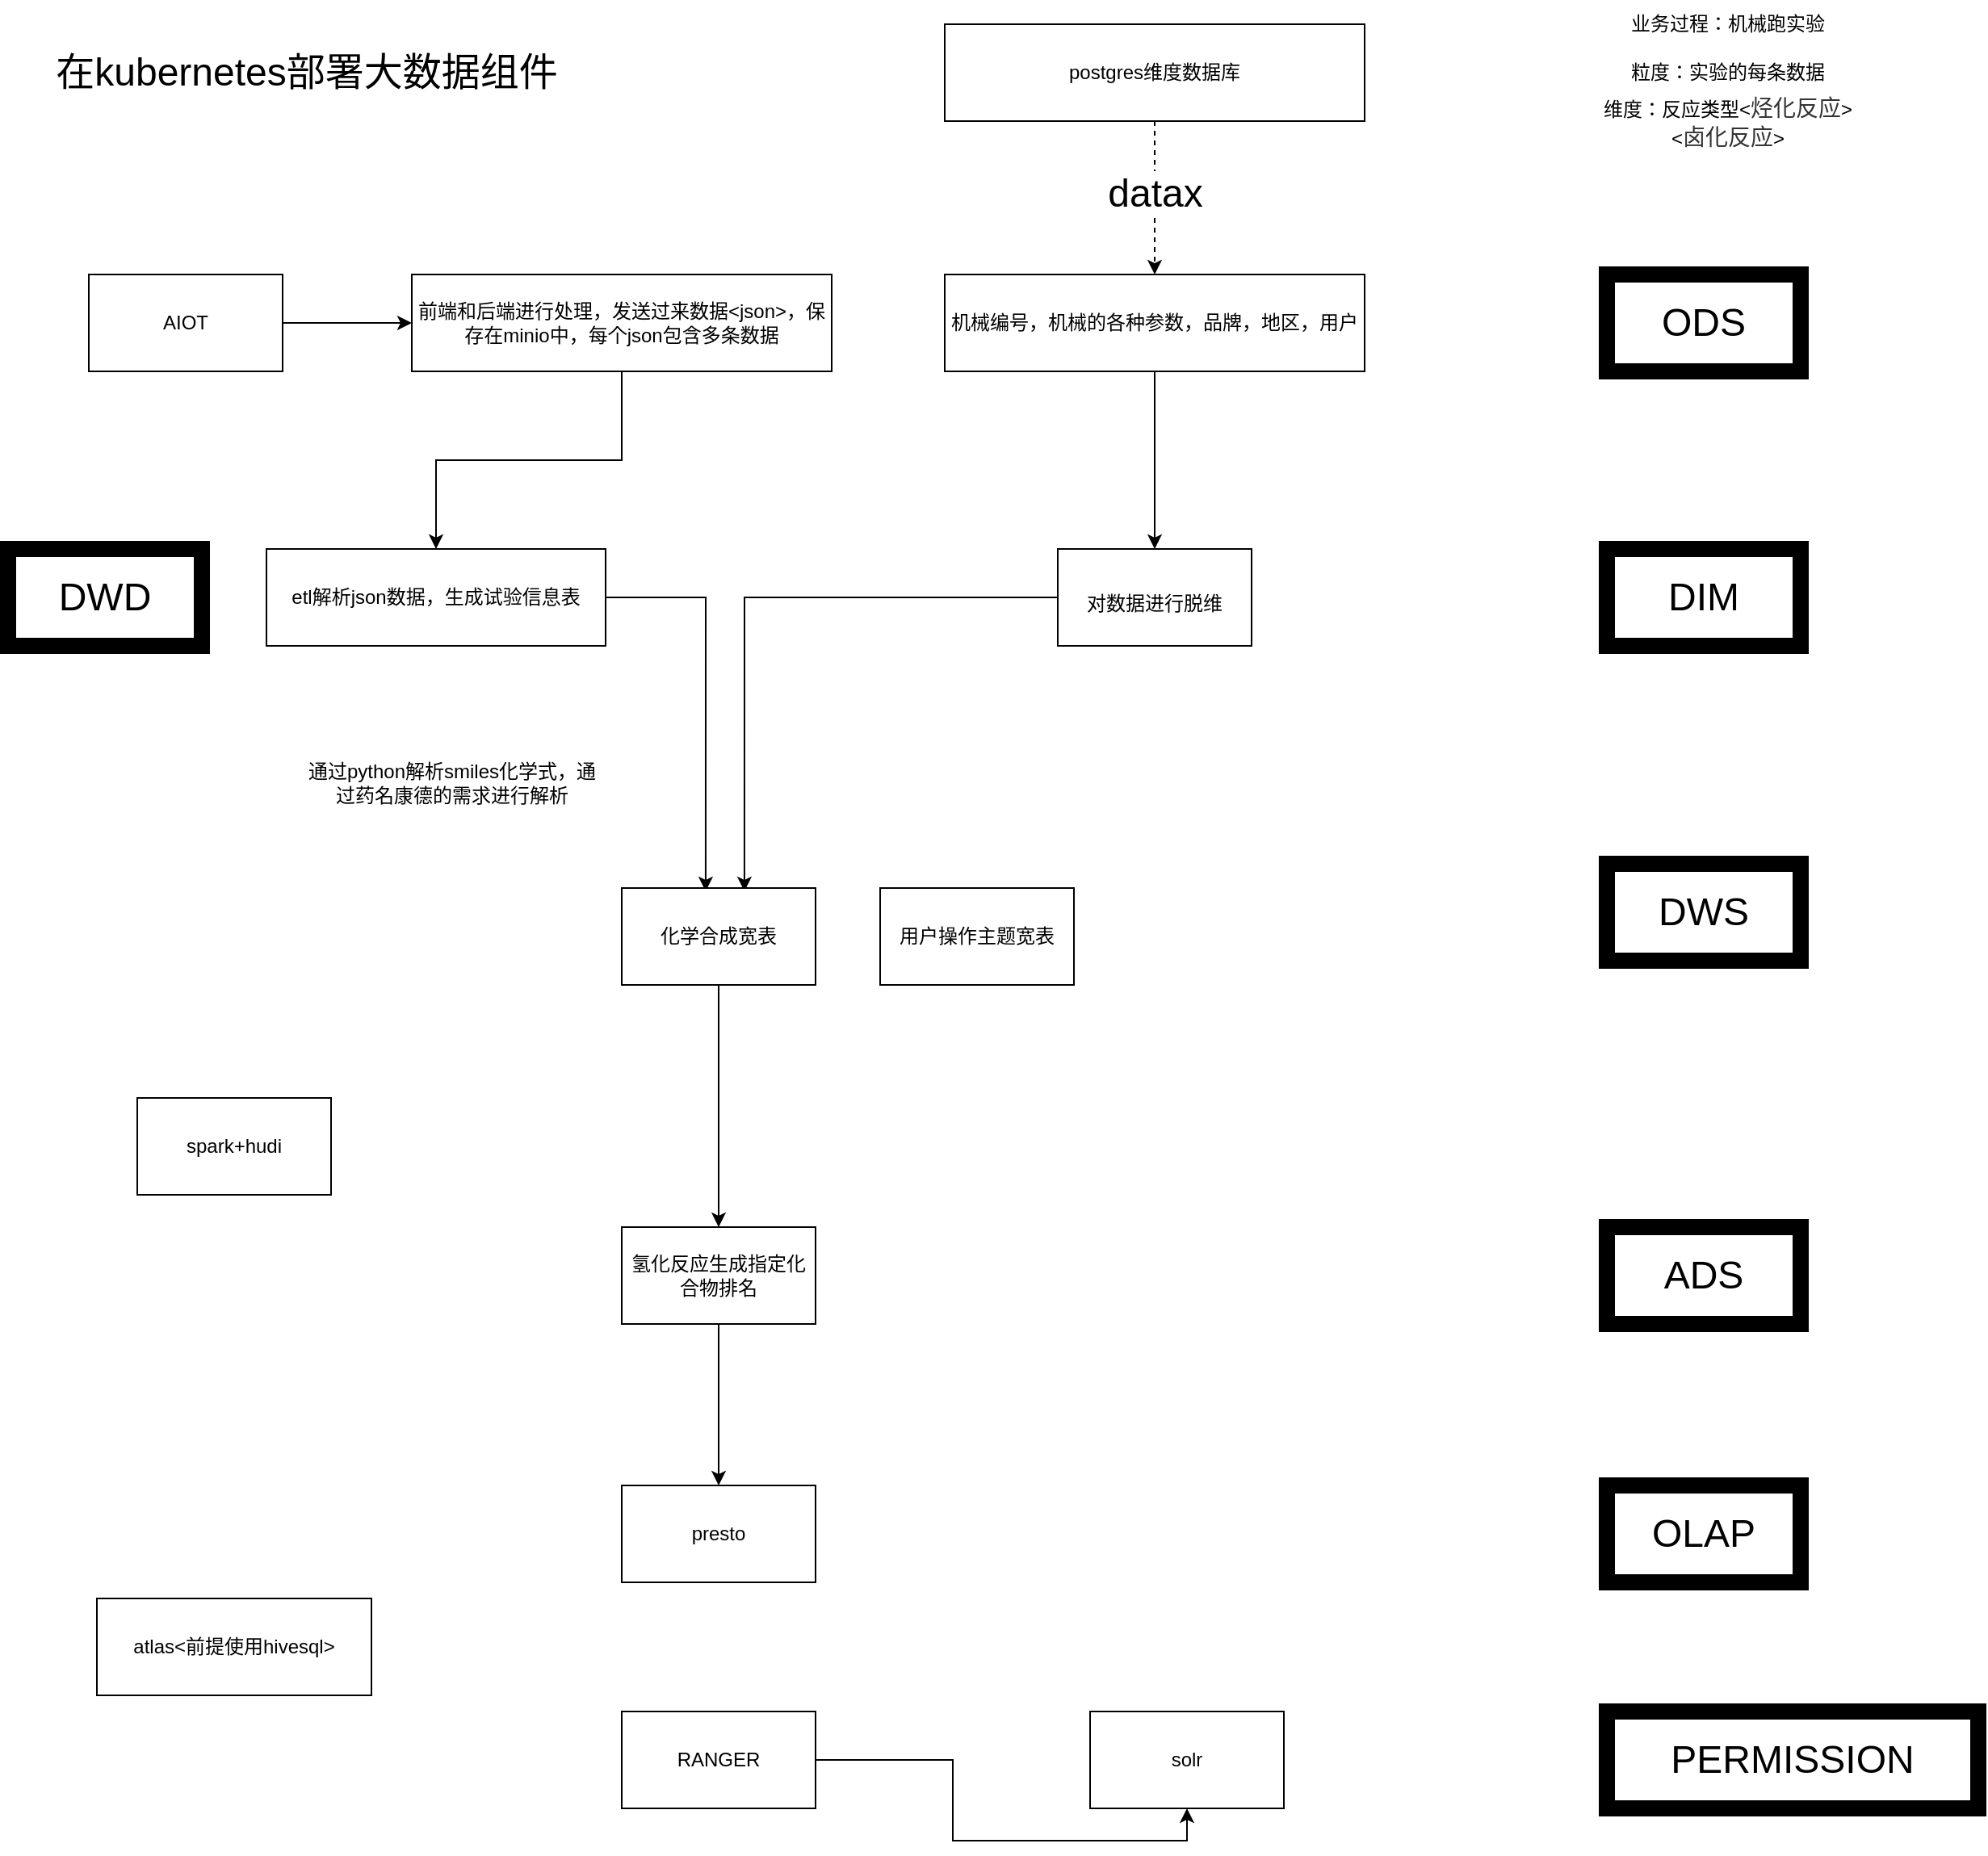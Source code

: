 <mxfile version="20.3.3" type="github">
  <diagram id="z6v2GLwJcr1RVWPMgsSu" name="第 1 页">
    <mxGraphModel dx="2062" dy="1114" grid="1" gridSize="10" guides="1" tooltips="1" connect="1" arrows="1" fold="1" page="1" pageScale="1" pageWidth="827" pageHeight="1169" math="0" shadow="0">
      <root>
        <mxCell id="0" />
        <mxCell id="1" parent="0" />
        <mxCell id="zGq7iu-F4wOOnfH0Mpae-4" value="" style="edgeStyle=orthogonalEdgeStyle;rounded=0;orthogonalLoop=1;jettySize=auto;html=1;fontSize=24;" edge="1" parent="1" source="zGq7iu-F4wOOnfH0Mpae-1" target="zGq7iu-F4wOOnfH0Mpae-3">
          <mxGeometry relative="1" as="geometry" />
        </mxCell>
        <mxCell id="zGq7iu-F4wOOnfH0Mpae-1" value="AIOT" style="rounded=0;whiteSpace=wrap;html=1;" vertex="1" parent="1">
          <mxGeometry x="70" y="190" width="120" height="60" as="geometry" />
        </mxCell>
        <mxCell id="zGq7iu-F4wOOnfH0Mpae-2" value="&lt;font style=&quot;font-size: 24px;&quot;&gt;在kubernetes部署大数据组件&lt;/font&gt;" style="text;html=1;strokeColor=none;fillColor=none;align=center;verticalAlign=middle;whiteSpace=wrap;rounded=0;strokeWidth=10;" vertex="1" parent="1">
          <mxGeometry x="30" y="50" width="350" height="30" as="geometry" />
        </mxCell>
        <mxCell id="zGq7iu-F4wOOnfH0Mpae-6" value="" style="edgeStyle=orthogonalEdgeStyle;rounded=0;orthogonalLoop=1;jettySize=auto;html=1;fontSize=24;" edge="1" parent="1" source="zGq7iu-F4wOOnfH0Mpae-3" target="zGq7iu-F4wOOnfH0Mpae-5">
          <mxGeometry relative="1" as="geometry" />
        </mxCell>
        <mxCell id="zGq7iu-F4wOOnfH0Mpae-3" value="前端和后端进行处理，发送过来数据&amp;lt;json&amp;gt;，保存在minio中，每个json包含多条数据" style="whiteSpace=wrap;html=1;rounded=0;" vertex="1" parent="1">
          <mxGeometry x="270" y="190" width="260" height="60" as="geometry" />
        </mxCell>
        <mxCell id="zGq7iu-F4wOOnfH0Mpae-25" style="edgeStyle=orthogonalEdgeStyle;rounded=0;orthogonalLoop=1;jettySize=auto;html=1;entryX=0.433;entryY=0.033;entryDx=0;entryDy=0;entryPerimeter=0;fontSize=12;" edge="1" parent="1" source="zGq7iu-F4wOOnfH0Mpae-5" target="zGq7iu-F4wOOnfH0Mpae-23">
          <mxGeometry relative="1" as="geometry" />
        </mxCell>
        <mxCell id="zGq7iu-F4wOOnfH0Mpae-5" value="etl解析json数据，生成试验信息表" style="whiteSpace=wrap;html=1;rounded=0;" vertex="1" parent="1">
          <mxGeometry x="180" y="360" width="210" height="60" as="geometry" />
        </mxCell>
        <mxCell id="zGq7iu-F4wOOnfH0Mpae-7" value="ODS" style="rounded=0;whiteSpace=wrap;html=1;strokeWidth=10;fontSize=24;" vertex="1" parent="1">
          <mxGeometry x="1010" y="190" width="120" height="60" as="geometry" />
        </mxCell>
        <mxCell id="zGq7iu-F4wOOnfH0Mpae-8" value="DWD" style="rounded=0;whiteSpace=wrap;html=1;strokeWidth=10;fontSize=24;" vertex="1" parent="1">
          <mxGeometry x="20" y="360" width="120" height="60" as="geometry" />
        </mxCell>
        <mxCell id="zGq7iu-F4wOOnfH0Mpae-17" style="edgeStyle=orthogonalEdgeStyle;rounded=0;orthogonalLoop=1;jettySize=auto;html=1;fontSize=24;entryX=0.5;entryY=0;entryDx=0;entryDy=0;" edge="1" parent="1" source="zGq7iu-F4wOOnfH0Mpae-10" target="zGq7iu-F4wOOnfH0Mpae-18">
          <mxGeometry relative="1" as="geometry">
            <mxPoint x="730" y="350" as="targetPoint" />
          </mxGeometry>
        </mxCell>
        <mxCell id="zGq7iu-F4wOOnfH0Mpae-10" value="机械编号，机械的各种参数，品牌，地区，用户" style="whiteSpace=wrap;html=1;rounded=0;" vertex="1" parent="1">
          <mxGeometry x="600" y="190" width="260" height="60" as="geometry" />
        </mxCell>
        <mxCell id="zGq7iu-F4wOOnfH0Mpae-13" style="edgeStyle=orthogonalEdgeStyle;rounded=0;orthogonalLoop=1;jettySize=auto;html=1;entryX=0.5;entryY=0;entryDx=0;entryDy=0;fontSize=24;dashed=1;" edge="1" parent="1" source="zGq7iu-F4wOOnfH0Mpae-12" target="zGq7iu-F4wOOnfH0Mpae-10">
          <mxGeometry relative="1" as="geometry" />
        </mxCell>
        <mxCell id="zGq7iu-F4wOOnfH0Mpae-15" value="datax" style="edgeLabel;html=1;align=center;verticalAlign=middle;resizable=0;points=[];fontSize=24;" vertex="1" connectable="0" parent="zGq7iu-F4wOOnfH0Mpae-13">
          <mxGeometry x="-0.305" y="-3" relative="1" as="geometry">
            <mxPoint x="3" y="12" as="offset" />
          </mxGeometry>
        </mxCell>
        <mxCell id="zGq7iu-F4wOOnfH0Mpae-12" value="postgres维度数据库" style="whiteSpace=wrap;html=1;rounded=0;" vertex="1" parent="1">
          <mxGeometry x="600" y="35" width="260" height="60" as="geometry" />
        </mxCell>
        <mxCell id="zGq7iu-F4wOOnfH0Mpae-26" style="edgeStyle=orthogonalEdgeStyle;rounded=0;orthogonalLoop=1;jettySize=auto;html=1;entryX=0.633;entryY=0.033;entryDx=0;entryDy=0;entryPerimeter=0;fontSize=12;" edge="1" parent="1" source="zGq7iu-F4wOOnfH0Mpae-18" target="zGq7iu-F4wOOnfH0Mpae-23">
          <mxGeometry relative="1" as="geometry" />
        </mxCell>
        <mxCell id="zGq7iu-F4wOOnfH0Mpae-18" value="&lt;font style=&quot;font-size: 12px;&quot;&gt;对数据进行脱维&lt;/font&gt;" style="rounded=0;whiteSpace=wrap;html=1;strokeWidth=1;fontSize=24;" vertex="1" parent="1">
          <mxGeometry x="670" y="360" width="120" height="60" as="geometry" />
        </mxCell>
        <mxCell id="zGq7iu-F4wOOnfH0Mpae-19" value="DWS" style="rounded=0;whiteSpace=wrap;html=1;strokeWidth=10;fontSize=24;" vertex="1" parent="1">
          <mxGeometry x="1010" y="555" width="120" height="60" as="geometry" />
        </mxCell>
        <mxCell id="zGq7iu-F4wOOnfH0Mpae-20" value="业务过程：机械跑实验" style="text;html=1;strokeColor=none;fillColor=none;align=center;verticalAlign=middle;whiteSpace=wrap;rounded=0;strokeWidth=1;fontSize=12;" vertex="1" parent="1">
          <mxGeometry x="990" y="20" width="190" height="30" as="geometry" />
        </mxCell>
        <mxCell id="zGq7iu-F4wOOnfH0Mpae-21" value="粒度：实验的每条数据" style="text;html=1;strokeColor=none;fillColor=none;align=center;verticalAlign=middle;whiteSpace=wrap;rounded=0;strokeWidth=1;fontSize=12;" vertex="1" parent="1">
          <mxGeometry x="990" y="50" width="190" height="30" as="geometry" />
        </mxCell>
        <mxCell id="zGq7iu-F4wOOnfH0Mpae-22" value="维度：反应类型&amp;lt;&lt;span style=&quot;color: rgb(51, 51, 51); font-family: &amp;quot;Helvetica Neue&amp;quot;, Helvetica, Arial, &amp;quot;PingFang SC&amp;quot;, &amp;quot;Hiragino Sans GB&amp;quot;, &amp;quot;Microsoft YaHei&amp;quot;, &amp;quot;WenQuanYi Micro Hei&amp;quot;, sans-serif; font-size: 14px; text-align: start; text-indent: 28px; background-color: rgb(255, 255, 255);&quot;&gt;烃化反应&lt;/span&gt;&amp;gt;&lt;br&gt;&amp;lt;&lt;span style=&quot;color: rgb(51, 51, 51); font-family: &amp;quot;Helvetica Neue&amp;quot;, Helvetica, Arial, &amp;quot;PingFang SC&amp;quot;, &amp;quot;Hiragino Sans GB&amp;quot;, &amp;quot;Microsoft YaHei&amp;quot;, &amp;quot;WenQuanYi Micro Hei&amp;quot;, sans-serif; font-size: 14px; text-align: start; text-indent: 28px; background-color: rgb(255, 255, 255);&quot;&gt;卤化反应&lt;/span&gt;&amp;gt;" style="text;html=1;strokeColor=none;fillColor=none;align=center;verticalAlign=middle;whiteSpace=wrap;rounded=0;strokeWidth=1;fontSize=12;" vertex="1" parent="1">
          <mxGeometry x="990" y="80" width="190" height="30" as="geometry" />
        </mxCell>
        <mxCell id="zGq7iu-F4wOOnfH0Mpae-29" style="edgeStyle=orthogonalEdgeStyle;rounded=0;orthogonalLoop=1;jettySize=auto;html=1;fontSize=12;entryX=0.5;entryY=0;entryDx=0;entryDy=0;" edge="1" parent="1" source="zGq7iu-F4wOOnfH0Mpae-23" target="zGq7iu-F4wOOnfH0Mpae-30">
          <mxGeometry relative="1" as="geometry">
            <mxPoint x="510" y="780" as="targetPoint" />
          </mxGeometry>
        </mxCell>
        <mxCell id="zGq7iu-F4wOOnfH0Mpae-23" value="化学合成宽表" style="rounded=0;whiteSpace=wrap;html=1;strokeWidth=1;fontSize=12;" vertex="1" parent="1">
          <mxGeometry x="400" y="570" width="120" height="60" as="geometry" />
        </mxCell>
        <mxCell id="zGq7iu-F4wOOnfH0Mpae-27" value="ADS" style="rounded=0;whiteSpace=wrap;html=1;strokeWidth=10;fontSize=24;" vertex="1" parent="1">
          <mxGeometry x="1010" y="780" width="120" height="60" as="geometry" />
        </mxCell>
        <mxCell id="zGq7iu-F4wOOnfH0Mpae-28" value="DIM" style="rounded=0;whiteSpace=wrap;html=1;strokeWidth=10;fontSize=24;" vertex="1" parent="1">
          <mxGeometry x="1010" y="360" width="120" height="60" as="geometry" />
        </mxCell>
        <mxCell id="zGq7iu-F4wOOnfH0Mpae-36" style="edgeStyle=orthogonalEdgeStyle;rounded=0;orthogonalLoop=1;jettySize=auto;html=1;entryX=0.5;entryY=0;entryDx=0;entryDy=0;fontSize=12;" edge="1" parent="1" source="zGq7iu-F4wOOnfH0Mpae-30" target="zGq7iu-F4wOOnfH0Mpae-33">
          <mxGeometry relative="1" as="geometry" />
        </mxCell>
        <mxCell id="zGq7iu-F4wOOnfH0Mpae-30" value="氢化反应生成指定化合物排名" style="rounded=0;whiteSpace=wrap;html=1;strokeWidth=1;fontSize=12;" vertex="1" parent="1">
          <mxGeometry x="400" y="780" width="120" height="60" as="geometry" />
        </mxCell>
        <mxCell id="zGq7iu-F4wOOnfH0Mpae-31" value="通过python解析smiles化学式，通过药名康德的需求进行解析" style="text;html=1;strokeColor=none;fillColor=none;align=center;verticalAlign=middle;whiteSpace=wrap;rounded=0;strokeWidth=1;fontSize=12;" vertex="1" parent="1">
          <mxGeometry x="200" y="490" width="190" height="30" as="geometry" />
        </mxCell>
        <mxCell id="zGq7iu-F4wOOnfH0Mpae-32" value="用户操作主题宽表" style="rounded=0;whiteSpace=wrap;html=1;strokeWidth=1;fontSize=12;" vertex="1" parent="1">
          <mxGeometry x="560" y="570" width="120" height="60" as="geometry" />
        </mxCell>
        <mxCell id="zGq7iu-F4wOOnfH0Mpae-33" value="presto" style="rounded=0;whiteSpace=wrap;html=1;strokeWidth=1;fontSize=12;" vertex="1" parent="1">
          <mxGeometry x="400" y="940" width="120" height="60" as="geometry" />
        </mxCell>
        <mxCell id="zGq7iu-F4wOOnfH0Mpae-34" value="spark+hudi" style="rounded=0;whiteSpace=wrap;html=1;strokeWidth=1;fontSize=12;" vertex="1" parent="1">
          <mxGeometry x="100" y="700" width="120" height="60" as="geometry" />
        </mxCell>
        <mxCell id="zGq7iu-F4wOOnfH0Mpae-37" value="OLAP" style="rounded=0;whiteSpace=wrap;html=1;strokeWidth=10;fontSize=24;" vertex="1" parent="1">
          <mxGeometry x="1010" y="940" width="120" height="60" as="geometry" />
        </mxCell>
        <mxCell id="zGq7iu-F4wOOnfH0Mpae-41" style="edgeStyle=orthogonalEdgeStyle;rounded=0;orthogonalLoop=1;jettySize=auto;html=1;fontSize=12;entryX=0.5;entryY=1;entryDx=0;entryDy=0;" edge="1" parent="1" source="zGq7iu-F4wOOnfH0Mpae-39" target="zGq7iu-F4wOOnfH0Mpae-42">
          <mxGeometry relative="1" as="geometry">
            <mxPoint x="620" y="1040" as="targetPoint" />
          </mxGeometry>
        </mxCell>
        <mxCell id="zGq7iu-F4wOOnfH0Mpae-39" value="RANGER" style="rounded=0;whiteSpace=wrap;html=1;strokeWidth=1;fontSize=12;" vertex="1" parent="1">
          <mxGeometry x="400" y="1080" width="120" height="60" as="geometry" />
        </mxCell>
        <mxCell id="zGq7iu-F4wOOnfH0Mpae-40" value="PERMISSION" style="rounded=0;whiteSpace=wrap;html=1;strokeWidth=10;fontSize=24;" vertex="1" parent="1">
          <mxGeometry x="1010" y="1080" width="230" height="60" as="geometry" />
        </mxCell>
        <mxCell id="zGq7iu-F4wOOnfH0Mpae-42" value="solr" style="rounded=0;whiteSpace=wrap;html=1;strokeWidth=1;fontSize=12;" vertex="1" parent="1">
          <mxGeometry x="690" y="1080" width="120" height="60" as="geometry" />
        </mxCell>
        <mxCell id="zGq7iu-F4wOOnfH0Mpae-43" value="atlas&amp;lt;前提使用hivesql&amp;gt;" style="rounded=0;whiteSpace=wrap;html=1;strokeWidth=1;fontSize=12;" vertex="1" parent="1">
          <mxGeometry x="75" y="1010" width="170" height="60" as="geometry" />
        </mxCell>
      </root>
    </mxGraphModel>
  </diagram>
</mxfile>
